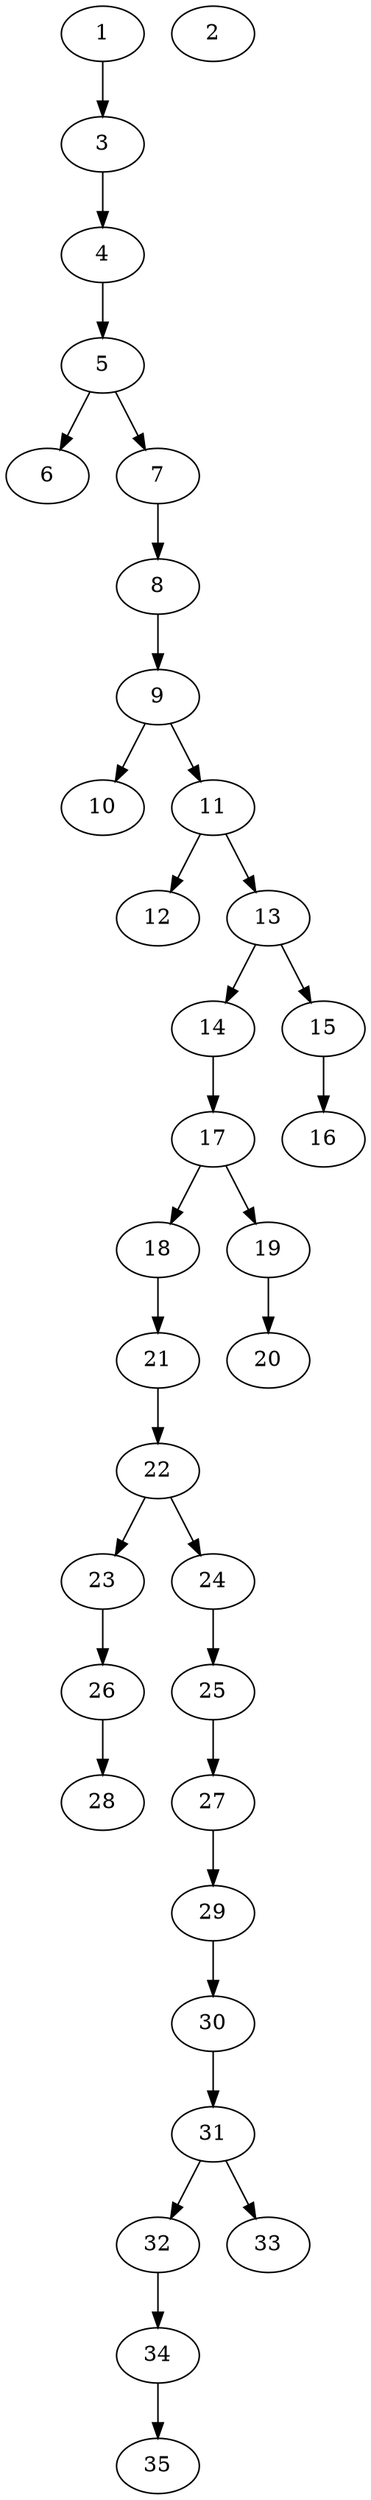 // DAG automatically generated by daggen at Thu Oct  3 14:05:37 2019
// ./daggen --dot -n 35 --ccr 0.5 --fat 0.3 --regular 0.5 --density 0.5 --mindata 5242880 --maxdata 52428800 
digraph G {
  1 [size="50968576", alpha="0.12", expect_size="25484288"] 
  1 -> 3 [size ="25484288"]
  2 [size="91817984", alpha="0.04", expect_size="45908992"] 
  3 [size="41340928", alpha="0.19", expect_size="20670464"] 
  3 -> 4 [size ="20670464"]
  4 [size="77371392", alpha="0.05", expect_size="38685696"] 
  4 -> 5 [size ="38685696"]
  5 [size="62066688", alpha="0.09", expect_size="31033344"] 
  5 -> 6 [size ="31033344"]
  5 -> 7 [size ="31033344"]
  6 [size="25509888", alpha="0.04", expect_size="12754944"] 
  7 [size="74221568", alpha="0.17", expect_size="37110784"] 
  7 -> 8 [size ="37110784"]
  8 [size="92196864", alpha="0.07", expect_size="46098432"] 
  8 -> 9 [size ="46098432"]
  9 [size="59406336", alpha="0.08", expect_size="29703168"] 
  9 -> 10 [size ="29703168"]
  9 -> 11 [size ="29703168"]
  10 [size="77109248", alpha="0.18", expect_size="38554624"] 
  11 [size="70178816", alpha="0.17", expect_size="35089408"] 
  11 -> 12 [size ="35089408"]
  11 -> 13 [size ="35089408"]
  12 [size="30654464", alpha="0.10", expect_size="15327232"] 
  13 [size="48523264", alpha="0.03", expect_size="24261632"] 
  13 -> 14 [size ="24261632"]
  13 -> 15 [size ="24261632"]
  14 [size="44881920", alpha="0.19", expect_size="22440960"] 
  14 -> 17 [size ="22440960"]
  15 [size="66820096", alpha="0.00", expect_size="33410048"] 
  15 -> 16 [size ="33410048"]
  16 [size="16144384", alpha="0.02", expect_size="8072192"] 
  17 [size="34891776", alpha="0.16", expect_size="17445888"] 
  17 -> 18 [size ="17445888"]
  17 -> 19 [size ="17445888"]
  18 [size="20271104", alpha="0.03", expect_size="10135552"] 
  18 -> 21 [size ="10135552"]
  19 [size="53583872", alpha="0.13", expect_size="26791936"] 
  19 -> 20 [size ="26791936"]
  20 [size="90042368", alpha="0.13", expect_size="45021184"] 
  21 [size="78909440", alpha="0.02", expect_size="39454720"] 
  21 -> 22 [size ="39454720"]
  22 [size="63205376", alpha="0.09", expect_size="31602688"] 
  22 -> 23 [size ="31602688"]
  22 -> 24 [size ="31602688"]
  23 [size="15304704", alpha="0.02", expect_size="7652352"] 
  23 -> 26 [size ="7652352"]
  24 [size="27404288", alpha="0.09", expect_size="13702144"] 
  24 -> 25 [size ="13702144"]
  25 [size="20557824", alpha="0.07", expect_size="10278912"] 
  25 -> 27 [size ="10278912"]
  26 [size="22255616", alpha="0.08", expect_size="11127808"] 
  26 -> 28 [size ="11127808"]
  27 [size="31590400", alpha="0.03", expect_size="15795200"] 
  27 -> 29 [size ="15795200"]
  28 [size="11911168", alpha="0.15", expect_size="5955584"] 
  29 [size="24633344", alpha="0.17", expect_size="12316672"] 
  29 -> 30 [size ="12316672"]
  30 [size="83820544", alpha="0.14", expect_size="41910272"] 
  30 -> 31 [size ="41910272"]
  31 [size="51443712", alpha="0.03", expect_size="25721856"] 
  31 -> 32 [size ="25721856"]
  31 -> 33 [size ="25721856"]
  32 [size="62361600", alpha="0.17", expect_size="31180800"] 
  32 -> 34 [size ="31180800"]
  33 [size="103532544", alpha="0.18", expect_size="51766272"] 
  34 [size="17072128", alpha="0.07", expect_size="8536064"] 
  34 -> 35 [size ="8536064"]
  35 [size="58609664", alpha="0.08", expect_size="29304832"] 
}
